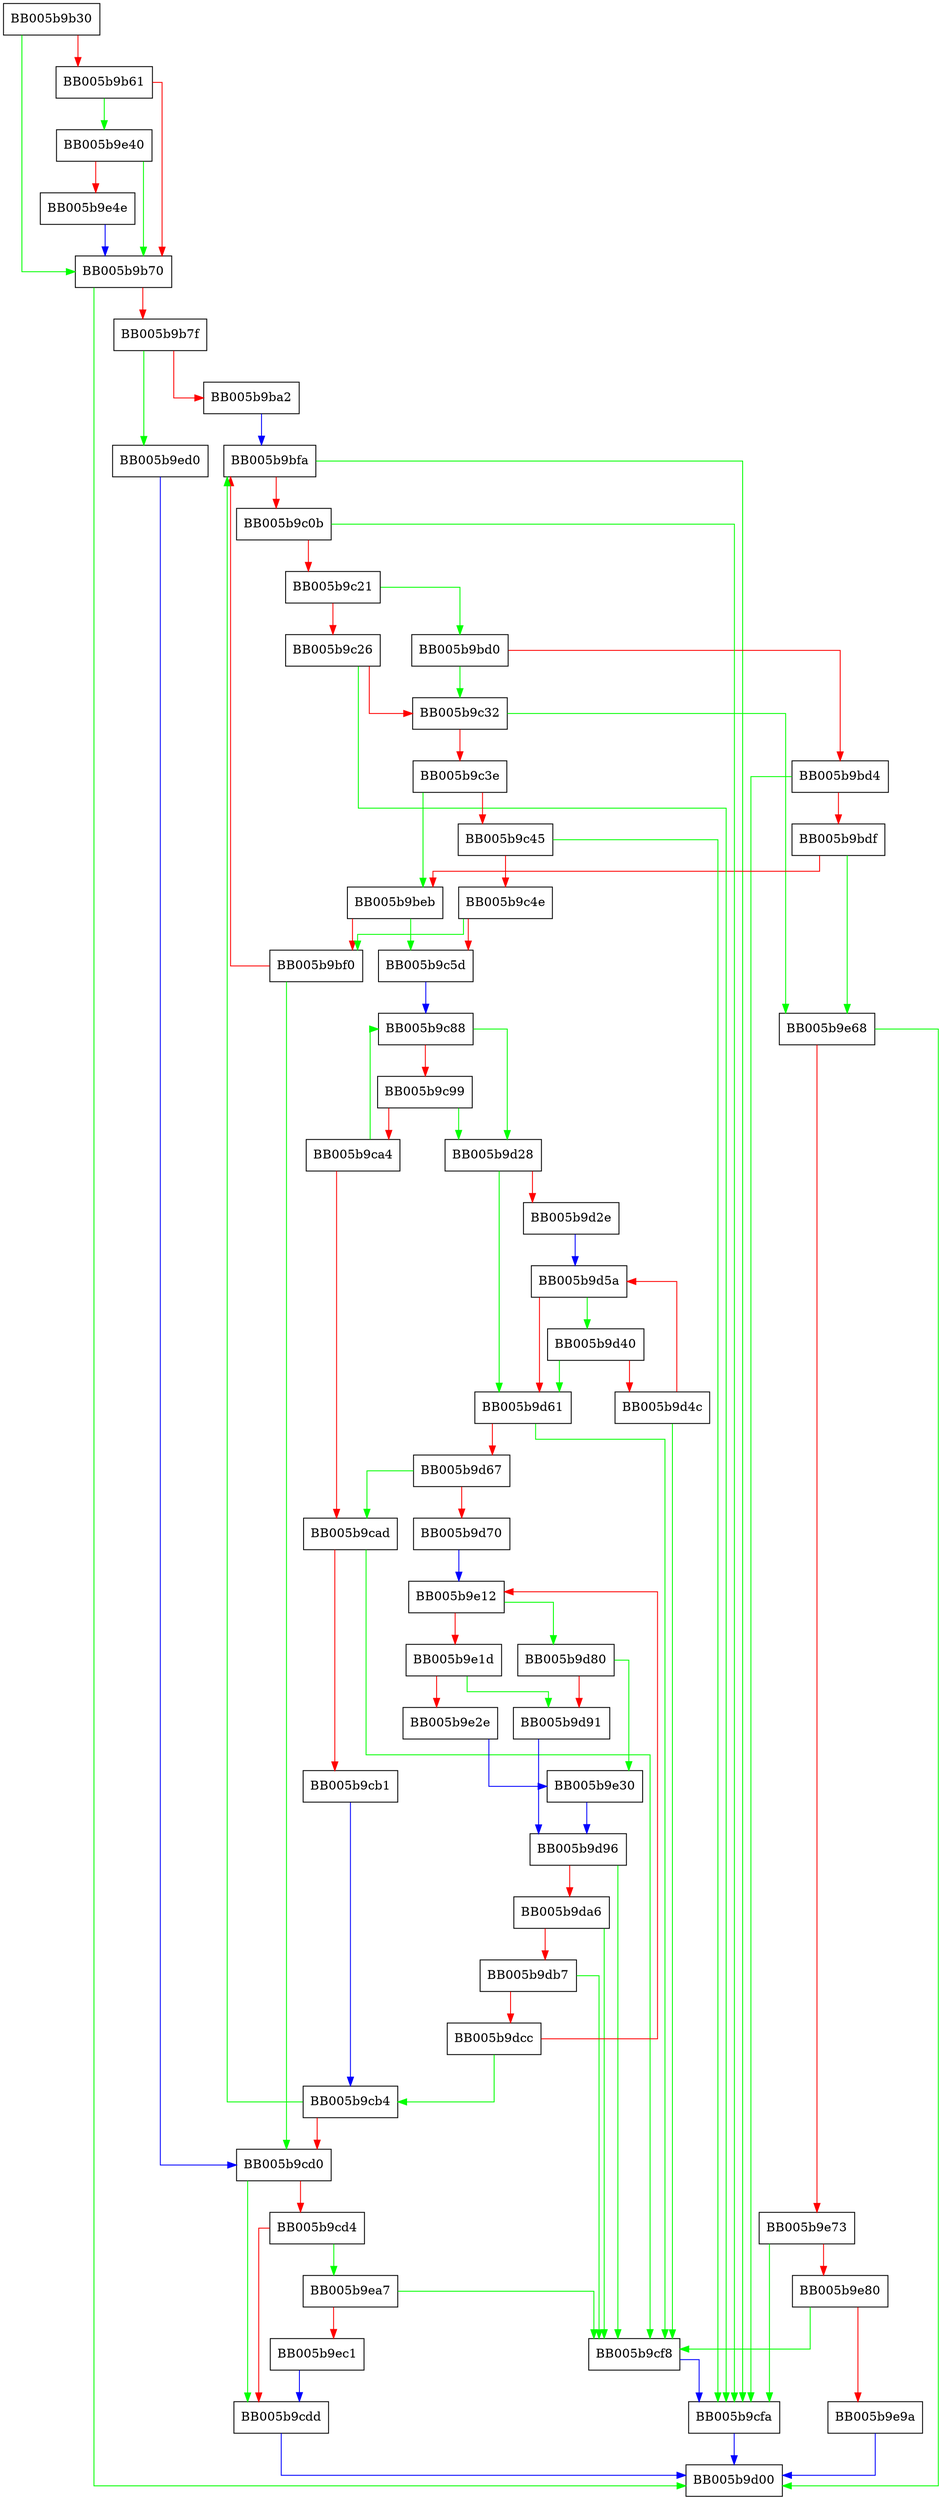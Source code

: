 digraph EVP_DecodeUpdate {
  node [shape="box"];
  graph [splines=ortho];
  BB005b9b30 -> BB005b9b70 [color="green"];
  BB005b9b30 -> BB005b9b61 [color="red"];
  BB005b9b61 -> BB005b9e40 [color="green"];
  BB005b9b61 -> BB005b9b70 [color="red"];
  BB005b9b70 -> BB005b9d00 [color="green"];
  BB005b9b70 -> BB005b9b7f [color="red"];
  BB005b9b7f -> BB005b9ed0 [color="green"];
  BB005b9b7f -> BB005b9ba2 [color="red"];
  BB005b9ba2 -> BB005b9bfa [color="blue"];
  BB005b9bd0 -> BB005b9c32 [color="green"];
  BB005b9bd0 -> BB005b9bd4 [color="red"];
  BB005b9bd4 -> BB005b9cfa [color="green"];
  BB005b9bd4 -> BB005b9bdf [color="red"];
  BB005b9bdf -> BB005b9e68 [color="green"];
  BB005b9bdf -> BB005b9beb [color="red"];
  BB005b9beb -> BB005b9c5d [color="green"];
  BB005b9beb -> BB005b9bf0 [color="red"];
  BB005b9bf0 -> BB005b9cd0 [color="green"];
  BB005b9bf0 -> BB005b9bfa [color="red"];
  BB005b9bfa -> BB005b9cfa [color="green"];
  BB005b9bfa -> BB005b9c0b [color="red"];
  BB005b9c0b -> BB005b9cfa [color="green"];
  BB005b9c0b -> BB005b9c21 [color="red"];
  BB005b9c21 -> BB005b9bd0 [color="green"];
  BB005b9c21 -> BB005b9c26 [color="red"];
  BB005b9c26 -> BB005b9cfa [color="green"];
  BB005b9c26 -> BB005b9c32 [color="red"];
  BB005b9c32 -> BB005b9e68 [color="green"];
  BB005b9c32 -> BB005b9c3e [color="red"];
  BB005b9c3e -> BB005b9beb [color="green"];
  BB005b9c3e -> BB005b9c45 [color="red"];
  BB005b9c45 -> BB005b9cfa [color="green"];
  BB005b9c45 -> BB005b9c4e [color="red"];
  BB005b9c4e -> BB005b9bf0 [color="green"];
  BB005b9c4e -> BB005b9c5d [color="red"];
  BB005b9c5d -> BB005b9c88 [color="blue"];
  BB005b9c88 -> BB005b9d28 [color="green"];
  BB005b9c88 -> BB005b9c99 [color="red"];
  BB005b9c99 -> BB005b9d28 [color="green"];
  BB005b9c99 -> BB005b9ca4 [color="red"];
  BB005b9ca4 -> BB005b9c88 [color="green"];
  BB005b9ca4 -> BB005b9cad [color="red"];
  BB005b9cad -> BB005b9cf8 [color="green"];
  BB005b9cad -> BB005b9cb1 [color="red"];
  BB005b9cb1 -> BB005b9cb4 [color="blue"];
  BB005b9cb4 -> BB005b9bfa [color="green"];
  BB005b9cb4 -> BB005b9cd0 [color="red"];
  BB005b9cd0 -> BB005b9cdd [color="green"];
  BB005b9cd0 -> BB005b9cd4 [color="red"];
  BB005b9cd4 -> BB005b9ea7 [color="green"];
  BB005b9cd4 -> BB005b9cdd [color="red"];
  BB005b9cdd -> BB005b9d00 [color="blue"];
  BB005b9cf8 -> BB005b9cfa [color="blue"];
  BB005b9cfa -> BB005b9d00 [color="blue"];
  BB005b9d28 -> BB005b9d61 [color="green"];
  BB005b9d28 -> BB005b9d2e [color="red"];
  BB005b9d2e -> BB005b9d5a [color="blue"];
  BB005b9d40 -> BB005b9d61 [color="green"];
  BB005b9d40 -> BB005b9d4c [color="red"];
  BB005b9d4c -> BB005b9cf8 [color="green"];
  BB005b9d4c -> BB005b9d5a [color="red"];
  BB005b9d5a -> BB005b9d40 [color="green"];
  BB005b9d5a -> BB005b9d61 [color="red"];
  BB005b9d61 -> BB005b9cf8 [color="green"];
  BB005b9d61 -> BB005b9d67 [color="red"];
  BB005b9d67 -> BB005b9cad [color="green"];
  BB005b9d67 -> BB005b9d70 [color="red"];
  BB005b9d70 -> BB005b9e12 [color="blue"];
  BB005b9d80 -> BB005b9e30 [color="green"];
  BB005b9d80 -> BB005b9d91 [color="red"];
  BB005b9d91 -> BB005b9d96 [color="blue"];
  BB005b9d96 -> BB005b9cf8 [color="green"];
  BB005b9d96 -> BB005b9da6 [color="red"];
  BB005b9da6 -> BB005b9cf8 [color="green"];
  BB005b9da6 -> BB005b9db7 [color="red"];
  BB005b9db7 -> BB005b9cf8 [color="green"];
  BB005b9db7 -> BB005b9dcc [color="red"];
  BB005b9dcc -> BB005b9cb4 [color="green"];
  BB005b9dcc -> BB005b9e12 [color="red"];
  BB005b9e12 -> BB005b9d80 [color="green"];
  BB005b9e12 -> BB005b9e1d [color="red"];
  BB005b9e1d -> BB005b9d91 [color="green"];
  BB005b9e1d -> BB005b9e2e [color="red"];
  BB005b9e2e -> BB005b9e30 [color="blue"];
  BB005b9e30 -> BB005b9d96 [color="blue"];
  BB005b9e40 -> BB005b9b70 [color="green"];
  BB005b9e40 -> BB005b9e4e [color="red"];
  BB005b9e4e -> BB005b9b70 [color="blue"];
  BB005b9e68 -> BB005b9d00 [color="green"];
  BB005b9e68 -> BB005b9e73 [color="red"];
  BB005b9e73 -> BB005b9cfa [color="green"];
  BB005b9e73 -> BB005b9e80 [color="red"];
  BB005b9e80 -> BB005b9cf8 [color="green"];
  BB005b9e80 -> BB005b9e9a [color="red"];
  BB005b9e9a -> BB005b9d00 [color="blue"];
  BB005b9ea7 -> BB005b9cf8 [color="green"];
  BB005b9ea7 -> BB005b9ec1 [color="red"];
  BB005b9ec1 -> BB005b9cdd [color="blue"];
  BB005b9ed0 -> BB005b9cd0 [color="blue"];
}